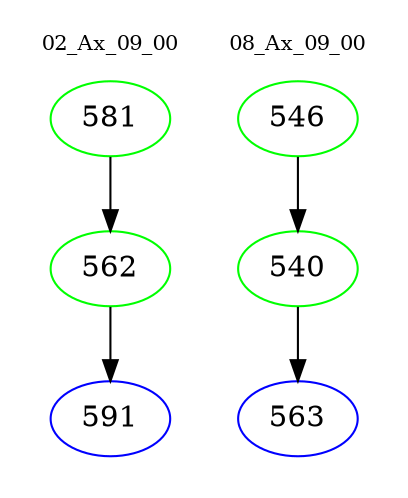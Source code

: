 digraph{
subgraph cluster_0 {
color = white
label = "02_Ax_09_00";
fontsize=10;
T0_581 [label="581", color="green"]
T0_581 -> T0_562 [color="black"]
T0_562 [label="562", color="green"]
T0_562 -> T0_591 [color="black"]
T0_591 [label="591", color="blue"]
}
subgraph cluster_1 {
color = white
label = "08_Ax_09_00";
fontsize=10;
T1_546 [label="546", color="green"]
T1_546 -> T1_540 [color="black"]
T1_540 [label="540", color="green"]
T1_540 -> T1_563 [color="black"]
T1_563 [label="563", color="blue"]
}
}
